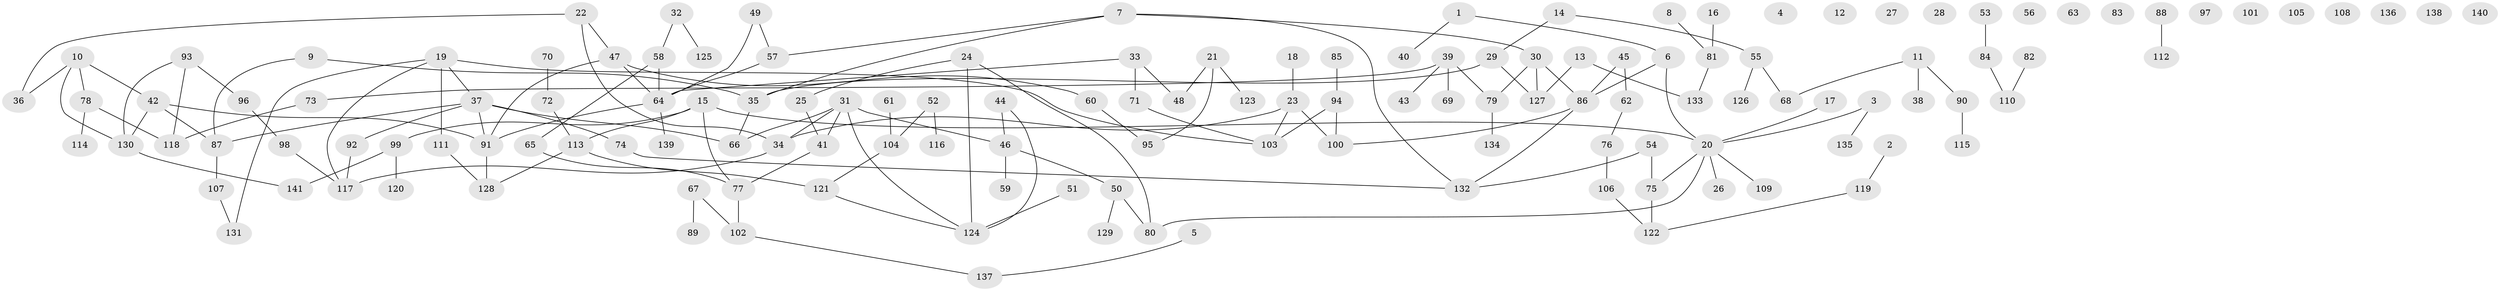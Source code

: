 // Generated by graph-tools (version 1.1) at 2025/33/03/09/25 02:33:44]
// undirected, 141 vertices, 158 edges
graph export_dot {
graph [start="1"]
  node [color=gray90,style=filled];
  1;
  2;
  3;
  4;
  5;
  6;
  7;
  8;
  9;
  10;
  11;
  12;
  13;
  14;
  15;
  16;
  17;
  18;
  19;
  20;
  21;
  22;
  23;
  24;
  25;
  26;
  27;
  28;
  29;
  30;
  31;
  32;
  33;
  34;
  35;
  36;
  37;
  38;
  39;
  40;
  41;
  42;
  43;
  44;
  45;
  46;
  47;
  48;
  49;
  50;
  51;
  52;
  53;
  54;
  55;
  56;
  57;
  58;
  59;
  60;
  61;
  62;
  63;
  64;
  65;
  66;
  67;
  68;
  69;
  70;
  71;
  72;
  73;
  74;
  75;
  76;
  77;
  78;
  79;
  80;
  81;
  82;
  83;
  84;
  85;
  86;
  87;
  88;
  89;
  90;
  91;
  92;
  93;
  94;
  95;
  96;
  97;
  98;
  99;
  100;
  101;
  102;
  103;
  104;
  105;
  106;
  107;
  108;
  109;
  110;
  111;
  112;
  113;
  114;
  115;
  116;
  117;
  118;
  119;
  120;
  121;
  122;
  123;
  124;
  125;
  126;
  127;
  128;
  129;
  130;
  131;
  132;
  133;
  134;
  135;
  136;
  137;
  138;
  139;
  140;
  141;
  1 -- 6;
  1 -- 40;
  2 -- 119;
  3 -- 20;
  3 -- 135;
  5 -- 137;
  6 -- 20;
  6 -- 86;
  7 -- 30;
  7 -- 35;
  7 -- 57;
  7 -- 132;
  8 -- 81;
  9 -- 35;
  9 -- 87;
  10 -- 36;
  10 -- 42;
  10 -- 78;
  10 -- 130;
  11 -- 38;
  11 -- 68;
  11 -- 90;
  13 -- 127;
  13 -- 133;
  14 -- 29;
  14 -- 55;
  15 -- 20;
  15 -- 77;
  15 -- 99;
  15 -- 113;
  16 -- 81;
  17 -- 20;
  18 -- 23;
  19 -- 37;
  19 -- 103;
  19 -- 111;
  19 -- 117;
  19 -- 131;
  20 -- 26;
  20 -- 75;
  20 -- 80;
  20 -- 109;
  21 -- 48;
  21 -- 95;
  21 -- 123;
  22 -- 34;
  22 -- 36;
  22 -- 47;
  23 -- 34;
  23 -- 100;
  23 -- 103;
  24 -- 25;
  24 -- 80;
  24 -- 124;
  25 -- 41;
  29 -- 35;
  29 -- 127;
  30 -- 79;
  30 -- 86;
  30 -- 127;
  31 -- 34;
  31 -- 41;
  31 -- 46;
  31 -- 66;
  31 -- 124;
  32 -- 58;
  32 -- 125;
  33 -- 48;
  33 -- 64;
  33 -- 71;
  34 -- 117;
  35 -- 66;
  37 -- 66;
  37 -- 74;
  37 -- 87;
  37 -- 91;
  37 -- 92;
  39 -- 43;
  39 -- 69;
  39 -- 73;
  39 -- 79;
  41 -- 77;
  42 -- 87;
  42 -- 91;
  42 -- 130;
  44 -- 46;
  44 -- 124;
  45 -- 62;
  45 -- 86;
  46 -- 50;
  46 -- 59;
  47 -- 60;
  47 -- 64;
  47 -- 91;
  49 -- 57;
  49 -- 64;
  50 -- 80;
  50 -- 129;
  51 -- 124;
  52 -- 104;
  52 -- 116;
  53 -- 84;
  54 -- 75;
  54 -- 132;
  55 -- 68;
  55 -- 126;
  57 -- 64;
  58 -- 64;
  58 -- 65;
  60 -- 95;
  61 -- 104;
  62 -- 76;
  64 -- 91;
  64 -- 139;
  65 -- 77;
  67 -- 89;
  67 -- 102;
  70 -- 72;
  71 -- 103;
  72 -- 113;
  73 -- 118;
  74 -- 132;
  75 -- 122;
  76 -- 106;
  77 -- 102;
  78 -- 114;
  78 -- 118;
  79 -- 134;
  81 -- 133;
  82 -- 110;
  84 -- 110;
  85 -- 94;
  86 -- 100;
  86 -- 132;
  87 -- 107;
  88 -- 112;
  90 -- 115;
  91 -- 128;
  92 -- 117;
  93 -- 96;
  93 -- 118;
  93 -- 130;
  94 -- 100;
  94 -- 103;
  96 -- 98;
  98 -- 117;
  99 -- 120;
  99 -- 141;
  102 -- 137;
  104 -- 121;
  106 -- 122;
  107 -- 131;
  111 -- 128;
  113 -- 121;
  113 -- 128;
  119 -- 122;
  121 -- 124;
  130 -- 141;
}
